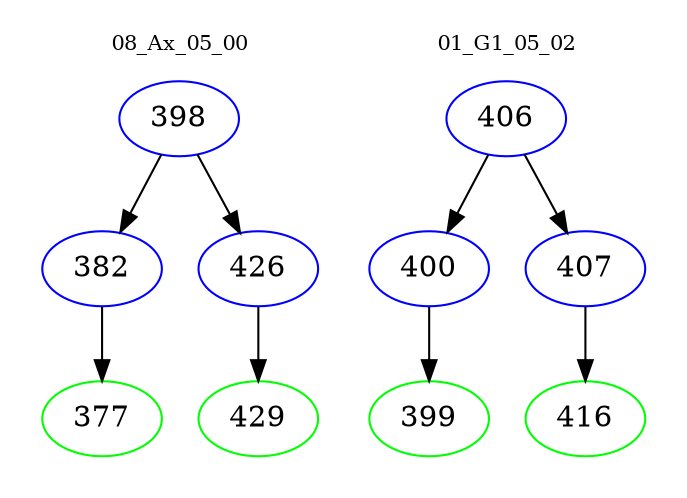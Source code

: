 digraph{
subgraph cluster_0 {
color = white
label = "08_Ax_05_00";
fontsize=10;
T0_398 [label="398", color="blue"]
T0_398 -> T0_382 [color="black"]
T0_382 [label="382", color="blue"]
T0_382 -> T0_377 [color="black"]
T0_377 [label="377", color="green"]
T0_398 -> T0_426 [color="black"]
T0_426 [label="426", color="blue"]
T0_426 -> T0_429 [color="black"]
T0_429 [label="429", color="green"]
}
subgraph cluster_1 {
color = white
label = "01_G1_05_02";
fontsize=10;
T1_406 [label="406", color="blue"]
T1_406 -> T1_400 [color="black"]
T1_400 [label="400", color="blue"]
T1_400 -> T1_399 [color="black"]
T1_399 [label="399", color="green"]
T1_406 -> T1_407 [color="black"]
T1_407 [label="407", color="blue"]
T1_407 -> T1_416 [color="black"]
T1_416 [label="416", color="green"]
}
}
